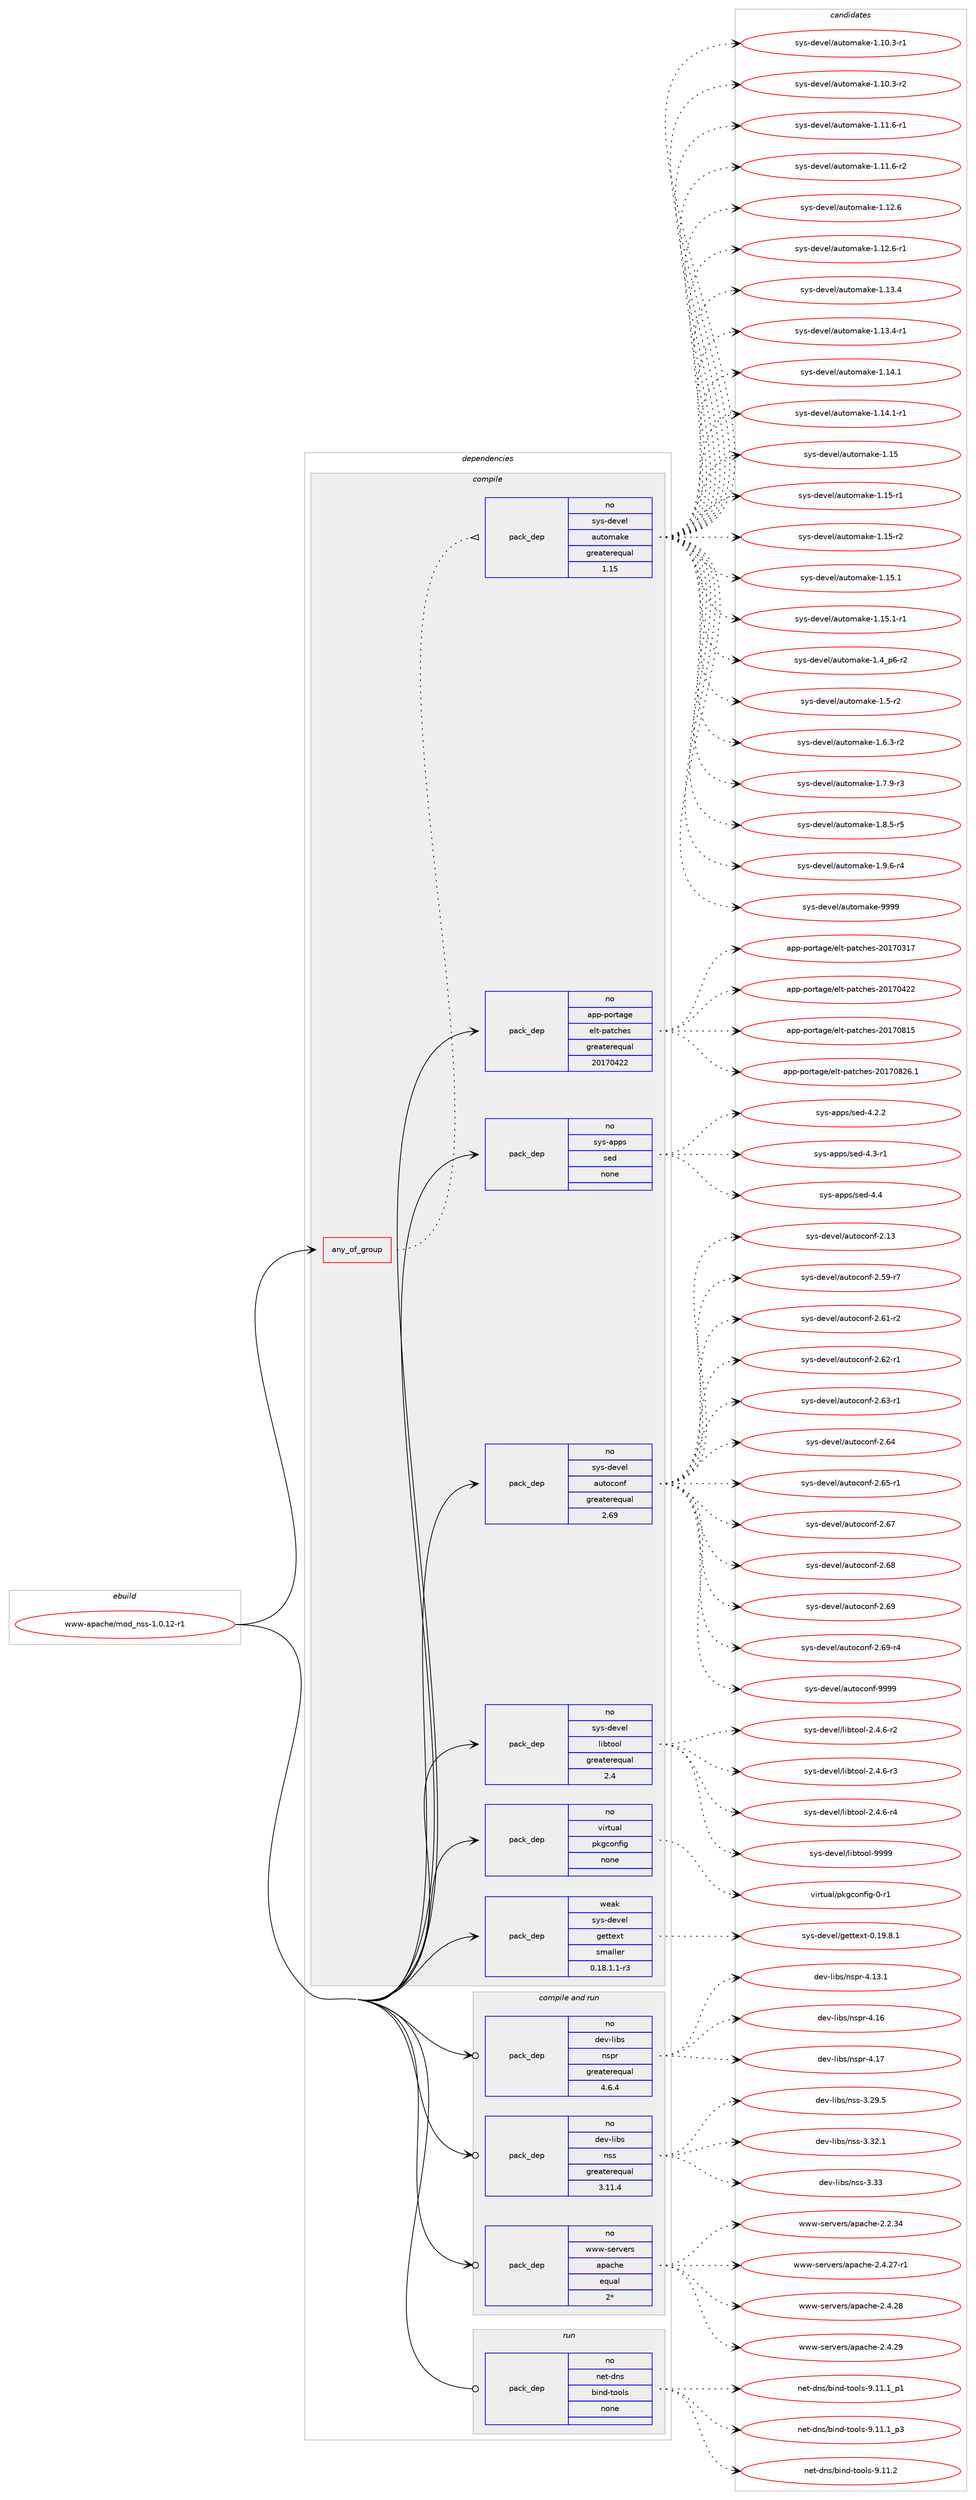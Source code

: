 digraph prolog {

# *************
# Graph options
# *************

newrank=true;
concentrate=true;
compound=true;
graph [rankdir=LR,fontname=Helvetica,fontsize=10,ranksep=1.5];#, ranksep=2.5, nodesep=0.2];
edge  [arrowhead=vee];
node  [fontname=Helvetica,fontsize=10];

# **********
# The ebuild
# **********

subgraph cluster_leftcol {
color=gray;
rank=same;
label=<<i>ebuild</i>>;
id [label="www-apache/mod_nss-1.0.12-r1", color=red, width=4, href="../www-apache/mod_nss-1.0.12-r1.svg"];
}

# ****************
# The dependencies
# ****************

subgraph cluster_midcol {
color=gray;
label=<<i>dependencies</i>>;
subgraph cluster_compile {
fillcolor="#eeeeee";
style=filled;
label=<<i>compile</i>>;
subgraph any8798 {
dependency499482 [label=<<TABLE BORDER="0" CELLBORDER="1" CELLSPACING="0" CELLPADDING="4"><TR><TD CELLPADDING="10">any_of_group</TD></TR></TABLE>>, shape=none, color=red];subgraph pack371260 {
dependency499483 [label=<<TABLE BORDER="0" CELLBORDER="1" CELLSPACING="0" CELLPADDING="4" WIDTH="220"><TR><TD ROWSPAN="6" CELLPADDING="30">pack_dep</TD></TR><TR><TD WIDTH="110">no</TD></TR><TR><TD>sys-devel</TD></TR><TR><TD>automake</TD></TR><TR><TD>greaterequal</TD></TR><TR><TD>1.15</TD></TR></TABLE>>, shape=none, color=blue];
}
dependency499482:e -> dependency499483:w [weight=20,style="dotted",arrowhead="oinv"];
}
id:e -> dependency499482:w [weight=20,style="solid",arrowhead="vee"];
subgraph pack371261 {
dependency499484 [label=<<TABLE BORDER="0" CELLBORDER="1" CELLSPACING="0" CELLPADDING="4" WIDTH="220"><TR><TD ROWSPAN="6" CELLPADDING="30">pack_dep</TD></TR><TR><TD WIDTH="110">no</TD></TR><TR><TD>app-portage</TD></TR><TR><TD>elt-patches</TD></TR><TR><TD>greaterequal</TD></TR><TR><TD>20170422</TD></TR></TABLE>>, shape=none, color=blue];
}
id:e -> dependency499484:w [weight=20,style="solid",arrowhead="vee"];
subgraph pack371262 {
dependency499485 [label=<<TABLE BORDER="0" CELLBORDER="1" CELLSPACING="0" CELLPADDING="4" WIDTH="220"><TR><TD ROWSPAN="6" CELLPADDING="30">pack_dep</TD></TR><TR><TD WIDTH="110">no</TD></TR><TR><TD>sys-apps</TD></TR><TR><TD>sed</TD></TR><TR><TD>none</TD></TR><TR><TD></TD></TR></TABLE>>, shape=none, color=blue];
}
id:e -> dependency499485:w [weight=20,style="solid",arrowhead="vee"];
subgraph pack371263 {
dependency499486 [label=<<TABLE BORDER="0" CELLBORDER="1" CELLSPACING="0" CELLPADDING="4" WIDTH="220"><TR><TD ROWSPAN="6" CELLPADDING="30">pack_dep</TD></TR><TR><TD WIDTH="110">no</TD></TR><TR><TD>sys-devel</TD></TR><TR><TD>autoconf</TD></TR><TR><TD>greaterequal</TD></TR><TR><TD>2.69</TD></TR></TABLE>>, shape=none, color=blue];
}
id:e -> dependency499486:w [weight=20,style="solid",arrowhead="vee"];
subgraph pack371264 {
dependency499487 [label=<<TABLE BORDER="0" CELLBORDER="1" CELLSPACING="0" CELLPADDING="4" WIDTH="220"><TR><TD ROWSPAN="6" CELLPADDING="30">pack_dep</TD></TR><TR><TD WIDTH="110">no</TD></TR><TR><TD>sys-devel</TD></TR><TR><TD>libtool</TD></TR><TR><TD>greaterequal</TD></TR><TR><TD>2.4</TD></TR></TABLE>>, shape=none, color=blue];
}
id:e -> dependency499487:w [weight=20,style="solid",arrowhead="vee"];
subgraph pack371265 {
dependency499488 [label=<<TABLE BORDER="0" CELLBORDER="1" CELLSPACING="0" CELLPADDING="4" WIDTH="220"><TR><TD ROWSPAN="6" CELLPADDING="30">pack_dep</TD></TR><TR><TD WIDTH="110">no</TD></TR><TR><TD>virtual</TD></TR><TR><TD>pkgconfig</TD></TR><TR><TD>none</TD></TR><TR><TD></TD></TR></TABLE>>, shape=none, color=blue];
}
id:e -> dependency499488:w [weight=20,style="solid",arrowhead="vee"];
subgraph pack371266 {
dependency499489 [label=<<TABLE BORDER="0" CELLBORDER="1" CELLSPACING="0" CELLPADDING="4" WIDTH="220"><TR><TD ROWSPAN="6" CELLPADDING="30">pack_dep</TD></TR><TR><TD WIDTH="110">weak</TD></TR><TR><TD>sys-devel</TD></TR><TR><TD>gettext</TD></TR><TR><TD>smaller</TD></TR><TR><TD>0.18.1.1-r3</TD></TR></TABLE>>, shape=none, color=blue];
}
id:e -> dependency499489:w [weight=20,style="solid",arrowhead="vee"];
}
subgraph cluster_compileandrun {
fillcolor="#eeeeee";
style=filled;
label=<<i>compile and run</i>>;
subgraph pack371267 {
dependency499490 [label=<<TABLE BORDER="0" CELLBORDER="1" CELLSPACING="0" CELLPADDING="4" WIDTH="220"><TR><TD ROWSPAN="6" CELLPADDING="30">pack_dep</TD></TR><TR><TD WIDTH="110">no</TD></TR><TR><TD>dev-libs</TD></TR><TR><TD>nspr</TD></TR><TR><TD>greaterequal</TD></TR><TR><TD>4.6.4</TD></TR></TABLE>>, shape=none, color=blue];
}
id:e -> dependency499490:w [weight=20,style="solid",arrowhead="odotvee"];
subgraph pack371268 {
dependency499491 [label=<<TABLE BORDER="0" CELLBORDER="1" CELLSPACING="0" CELLPADDING="4" WIDTH="220"><TR><TD ROWSPAN="6" CELLPADDING="30">pack_dep</TD></TR><TR><TD WIDTH="110">no</TD></TR><TR><TD>dev-libs</TD></TR><TR><TD>nss</TD></TR><TR><TD>greaterequal</TD></TR><TR><TD>3.11.4</TD></TR></TABLE>>, shape=none, color=blue];
}
id:e -> dependency499491:w [weight=20,style="solid",arrowhead="odotvee"];
subgraph pack371269 {
dependency499492 [label=<<TABLE BORDER="0" CELLBORDER="1" CELLSPACING="0" CELLPADDING="4" WIDTH="220"><TR><TD ROWSPAN="6" CELLPADDING="30">pack_dep</TD></TR><TR><TD WIDTH="110">no</TD></TR><TR><TD>www-servers</TD></TR><TR><TD>apache</TD></TR><TR><TD>equal</TD></TR><TR><TD>2*</TD></TR></TABLE>>, shape=none, color=blue];
}
id:e -> dependency499492:w [weight=20,style="solid",arrowhead="odotvee"];
}
subgraph cluster_run {
fillcolor="#eeeeee";
style=filled;
label=<<i>run</i>>;
subgraph pack371270 {
dependency499493 [label=<<TABLE BORDER="0" CELLBORDER="1" CELLSPACING="0" CELLPADDING="4" WIDTH="220"><TR><TD ROWSPAN="6" CELLPADDING="30">pack_dep</TD></TR><TR><TD WIDTH="110">no</TD></TR><TR><TD>net-dns</TD></TR><TR><TD>bind-tools</TD></TR><TR><TD>none</TD></TR><TR><TD></TD></TR></TABLE>>, shape=none, color=blue];
}
id:e -> dependency499493:w [weight=20,style="solid",arrowhead="odot"];
}
}

# **************
# The candidates
# **************

subgraph cluster_choices {
rank=same;
color=gray;
label=<<i>candidates</i>>;

subgraph choice371260 {
color=black;
nodesep=1;
choice11512111545100101118101108479711711611110997107101454946494846514511449 [label="sys-devel/automake-1.10.3-r1", color=red, width=4,href="../sys-devel/automake-1.10.3-r1.svg"];
choice11512111545100101118101108479711711611110997107101454946494846514511450 [label="sys-devel/automake-1.10.3-r2", color=red, width=4,href="../sys-devel/automake-1.10.3-r2.svg"];
choice11512111545100101118101108479711711611110997107101454946494946544511449 [label="sys-devel/automake-1.11.6-r1", color=red, width=4,href="../sys-devel/automake-1.11.6-r1.svg"];
choice11512111545100101118101108479711711611110997107101454946494946544511450 [label="sys-devel/automake-1.11.6-r2", color=red, width=4,href="../sys-devel/automake-1.11.6-r2.svg"];
choice1151211154510010111810110847971171161111099710710145494649504654 [label="sys-devel/automake-1.12.6", color=red, width=4,href="../sys-devel/automake-1.12.6.svg"];
choice11512111545100101118101108479711711611110997107101454946495046544511449 [label="sys-devel/automake-1.12.6-r1", color=red, width=4,href="../sys-devel/automake-1.12.6-r1.svg"];
choice1151211154510010111810110847971171161111099710710145494649514652 [label="sys-devel/automake-1.13.4", color=red, width=4,href="../sys-devel/automake-1.13.4.svg"];
choice11512111545100101118101108479711711611110997107101454946495146524511449 [label="sys-devel/automake-1.13.4-r1", color=red, width=4,href="../sys-devel/automake-1.13.4-r1.svg"];
choice1151211154510010111810110847971171161111099710710145494649524649 [label="sys-devel/automake-1.14.1", color=red, width=4,href="../sys-devel/automake-1.14.1.svg"];
choice11512111545100101118101108479711711611110997107101454946495246494511449 [label="sys-devel/automake-1.14.1-r1", color=red, width=4,href="../sys-devel/automake-1.14.1-r1.svg"];
choice115121115451001011181011084797117116111109971071014549464953 [label="sys-devel/automake-1.15", color=red, width=4,href="../sys-devel/automake-1.15.svg"];
choice1151211154510010111810110847971171161111099710710145494649534511449 [label="sys-devel/automake-1.15-r1", color=red, width=4,href="../sys-devel/automake-1.15-r1.svg"];
choice1151211154510010111810110847971171161111099710710145494649534511450 [label="sys-devel/automake-1.15-r2", color=red, width=4,href="../sys-devel/automake-1.15-r2.svg"];
choice1151211154510010111810110847971171161111099710710145494649534649 [label="sys-devel/automake-1.15.1", color=red, width=4,href="../sys-devel/automake-1.15.1.svg"];
choice11512111545100101118101108479711711611110997107101454946495346494511449 [label="sys-devel/automake-1.15.1-r1", color=red, width=4,href="../sys-devel/automake-1.15.1-r1.svg"];
choice115121115451001011181011084797117116111109971071014549465295112544511450 [label="sys-devel/automake-1.4_p6-r2", color=red, width=4,href="../sys-devel/automake-1.4_p6-r2.svg"];
choice11512111545100101118101108479711711611110997107101454946534511450 [label="sys-devel/automake-1.5-r2", color=red, width=4,href="../sys-devel/automake-1.5-r2.svg"];
choice115121115451001011181011084797117116111109971071014549465446514511450 [label="sys-devel/automake-1.6.3-r2", color=red, width=4,href="../sys-devel/automake-1.6.3-r2.svg"];
choice115121115451001011181011084797117116111109971071014549465546574511451 [label="sys-devel/automake-1.7.9-r3", color=red, width=4,href="../sys-devel/automake-1.7.9-r3.svg"];
choice115121115451001011181011084797117116111109971071014549465646534511453 [label="sys-devel/automake-1.8.5-r5", color=red, width=4,href="../sys-devel/automake-1.8.5-r5.svg"];
choice115121115451001011181011084797117116111109971071014549465746544511452 [label="sys-devel/automake-1.9.6-r4", color=red, width=4,href="../sys-devel/automake-1.9.6-r4.svg"];
choice115121115451001011181011084797117116111109971071014557575757 [label="sys-devel/automake-9999", color=red, width=4,href="../sys-devel/automake-9999.svg"];
dependency499483:e -> choice11512111545100101118101108479711711611110997107101454946494846514511449:w [style=dotted,weight="100"];
dependency499483:e -> choice11512111545100101118101108479711711611110997107101454946494846514511450:w [style=dotted,weight="100"];
dependency499483:e -> choice11512111545100101118101108479711711611110997107101454946494946544511449:w [style=dotted,weight="100"];
dependency499483:e -> choice11512111545100101118101108479711711611110997107101454946494946544511450:w [style=dotted,weight="100"];
dependency499483:e -> choice1151211154510010111810110847971171161111099710710145494649504654:w [style=dotted,weight="100"];
dependency499483:e -> choice11512111545100101118101108479711711611110997107101454946495046544511449:w [style=dotted,weight="100"];
dependency499483:e -> choice1151211154510010111810110847971171161111099710710145494649514652:w [style=dotted,weight="100"];
dependency499483:e -> choice11512111545100101118101108479711711611110997107101454946495146524511449:w [style=dotted,weight="100"];
dependency499483:e -> choice1151211154510010111810110847971171161111099710710145494649524649:w [style=dotted,weight="100"];
dependency499483:e -> choice11512111545100101118101108479711711611110997107101454946495246494511449:w [style=dotted,weight="100"];
dependency499483:e -> choice115121115451001011181011084797117116111109971071014549464953:w [style=dotted,weight="100"];
dependency499483:e -> choice1151211154510010111810110847971171161111099710710145494649534511449:w [style=dotted,weight="100"];
dependency499483:e -> choice1151211154510010111810110847971171161111099710710145494649534511450:w [style=dotted,weight="100"];
dependency499483:e -> choice1151211154510010111810110847971171161111099710710145494649534649:w [style=dotted,weight="100"];
dependency499483:e -> choice11512111545100101118101108479711711611110997107101454946495346494511449:w [style=dotted,weight="100"];
dependency499483:e -> choice115121115451001011181011084797117116111109971071014549465295112544511450:w [style=dotted,weight="100"];
dependency499483:e -> choice11512111545100101118101108479711711611110997107101454946534511450:w [style=dotted,weight="100"];
dependency499483:e -> choice115121115451001011181011084797117116111109971071014549465446514511450:w [style=dotted,weight="100"];
dependency499483:e -> choice115121115451001011181011084797117116111109971071014549465546574511451:w [style=dotted,weight="100"];
dependency499483:e -> choice115121115451001011181011084797117116111109971071014549465646534511453:w [style=dotted,weight="100"];
dependency499483:e -> choice115121115451001011181011084797117116111109971071014549465746544511452:w [style=dotted,weight="100"];
dependency499483:e -> choice115121115451001011181011084797117116111109971071014557575757:w [style=dotted,weight="100"];
}
subgraph choice371261 {
color=black;
nodesep=1;
choice97112112451121111141169710310147101108116451129711699104101115455048495548514955 [label="app-portage/elt-patches-20170317", color=red, width=4,href="../app-portage/elt-patches-20170317.svg"];
choice97112112451121111141169710310147101108116451129711699104101115455048495548525050 [label="app-portage/elt-patches-20170422", color=red, width=4,href="../app-portage/elt-patches-20170422.svg"];
choice97112112451121111141169710310147101108116451129711699104101115455048495548564953 [label="app-portage/elt-patches-20170815", color=red, width=4,href="../app-portage/elt-patches-20170815.svg"];
choice971121124511211111411697103101471011081164511297116991041011154550484955485650544649 [label="app-portage/elt-patches-20170826.1", color=red, width=4,href="../app-portage/elt-patches-20170826.1.svg"];
dependency499484:e -> choice97112112451121111141169710310147101108116451129711699104101115455048495548514955:w [style=dotted,weight="100"];
dependency499484:e -> choice97112112451121111141169710310147101108116451129711699104101115455048495548525050:w [style=dotted,weight="100"];
dependency499484:e -> choice97112112451121111141169710310147101108116451129711699104101115455048495548564953:w [style=dotted,weight="100"];
dependency499484:e -> choice971121124511211111411697103101471011081164511297116991041011154550484955485650544649:w [style=dotted,weight="100"];
}
subgraph choice371262 {
color=black;
nodesep=1;
choice115121115459711211211547115101100455246504650 [label="sys-apps/sed-4.2.2", color=red, width=4,href="../sys-apps/sed-4.2.2.svg"];
choice115121115459711211211547115101100455246514511449 [label="sys-apps/sed-4.3-r1", color=red, width=4,href="../sys-apps/sed-4.3-r1.svg"];
choice11512111545971121121154711510110045524652 [label="sys-apps/sed-4.4", color=red, width=4,href="../sys-apps/sed-4.4.svg"];
dependency499485:e -> choice115121115459711211211547115101100455246504650:w [style=dotted,weight="100"];
dependency499485:e -> choice115121115459711211211547115101100455246514511449:w [style=dotted,weight="100"];
dependency499485:e -> choice11512111545971121121154711510110045524652:w [style=dotted,weight="100"];
}
subgraph choice371263 {
color=black;
nodesep=1;
choice115121115451001011181011084797117116111991111101024550464951 [label="sys-devel/autoconf-2.13", color=red, width=4,href="../sys-devel/autoconf-2.13.svg"];
choice1151211154510010111810110847971171161119911111010245504653574511455 [label="sys-devel/autoconf-2.59-r7", color=red, width=4,href="../sys-devel/autoconf-2.59-r7.svg"];
choice1151211154510010111810110847971171161119911111010245504654494511450 [label="sys-devel/autoconf-2.61-r2", color=red, width=4,href="../sys-devel/autoconf-2.61-r2.svg"];
choice1151211154510010111810110847971171161119911111010245504654504511449 [label="sys-devel/autoconf-2.62-r1", color=red, width=4,href="../sys-devel/autoconf-2.62-r1.svg"];
choice1151211154510010111810110847971171161119911111010245504654514511449 [label="sys-devel/autoconf-2.63-r1", color=red, width=4,href="../sys-devel/autoconf-2.63-r1.svg"];
choice115121115451001011181011084797117116111991111101024550465452 [label="sys-devel/autoconf-2.64", color=red, width=4,href="../sys-devel/autoconf-2.64.svg"];
choice1151211154510010111810110847971171161119911111010245504654534511449 [label="sys-devel/autoconf-2.65-r1", color=red, width=4,href="../sys-devel/autoconf-2.65-r1.svg"];
choice115121115451001011181011084797117116111991111101024550465455 [label="sys-devel/autoconf-2.67", color=red, width=4,href="../sys-devel/autoconf-2.67.svg"];
choice115121115451001011181011084797117116111991111101024550465456 [label="sys-devel/autoconf-2.68", color=red, width=4,href="../sys-devel/autoconf-2.68.svg"];
choice115121115451001011181011084797117116111991111101024550465457 [label="sys-devel/autoconf-2.69", color=red, width=4,href="../sys-devel/autoconf-2.69.svg"];
choice1151211154510010111810110847971171161119911111010245504654574511452 [label="sys-devel/autoconf-2.69-r4", color=red, width=4,href="../sys-devel/autoconf-2.69-r4.svg"];
choice115121115451001011181011084797117116111991111101024557575757 [label="sys-devel/autoconf-9999", color=red, width=4,href="../sys-devel/autoconf-9999.svg"];
dependency499486:e -> choice115121115451001011181011084797117116111991111101024550464951:w [style=dotted,weight="100"];
dependency499486:e -> choice1151211154510010111810110847971171161119911111010245504653574511455:w [style=dotted,weight="100"];
dependency499486:e -> choice1151211154510010111810110847971171161119911111010245504654494511450:w [style=dotted,weight="100"];
dependency499486:e -> choice1151211154510010111810110847971171161119911111010245504654504511449:w [style=dotted,weight="100"];
dependency499486:e -> choice1151211154510010111810110847971171161119911111010245504654514511449:w [style=dotted,weight="100"];
dependency499486:e -> choice115121115451001011181011084797117116111991111101024550465452:w [style=dotted,weight="100"];
dependency499486:e -> choice1151211154510010111810110847971171161119911111010245504654534511449:w [style=dotted,weight="100"];
dependency499486:e -> choice115121115451001011181011084797117116111991111101024550465455:w [style=dotted,weight="100"];
dependency499486:e -> choice115121115451001011181011084797117116111991111101024550465456:w [style=dotted,weight="100"];
dependency499486:e -> choice115121115451001011181011084797117116111991111101024550465457:w [style=dotted,weight="100"];
dependency499486:e -> choice1151211154510010111810110847971171161119911111010245504654574511452:w [style=dotted,weight="100"];
dependency499486:e -> choice115121115451001011181011084797117116111991111101024557575757:w [style=dotted,weight="100"];
}
subgraph choice371264 {
color=black;
nodesep=1;
choice1151211154510010111810110847108105981161111111084550465246544511450 [label="sys-devel/libtool-2.4.6-r2", color=red, width=4,href="../sys-devel/libtool-2.4.6-r2.svg"];
choice1151211154510010111810110847108105981161111111084550465246544511451 [label="sys-devel/libtool-2.4.6-r3", color=red, width=4,href="../sys-devel/libtool-2.4.6-r3.svg"];
choice1151211154510010111810110847108105981161111111084550465246544511452 [label="sys-devel/libtool-2.4.6-r4", color=red, width=4,href="../sys-devel/libtool-2.4.6-r4.svg"];
choice1151211154510010111810110847108105981161111111084557575757 [label="sys-devel/libtool-9999", color=red, width=4,href="../sys-devel/libtool-9999.svg"];
dependency499487:e -> choice1151211154510010111810110847108105981161111111084550465246544511450:w [style=dotted,weight="100"];
dependency499487:e -> choice1151211154510010111810110847108105981161111111084550465246544511451:w [style=dotted,weight="100"];
dependency499487:e -> choice1151211154510010111810110847108105981161111111084550465246544511452:w [style=dotted,weight="100"];
dependency499487:e -> choice1151211154510010111810110847108105981161111111084557575757:w [style=dotted,weight="100"];
}
subgraph choice371265 {
color=black;
nodesep=1;
choice11810511411611797108471121071039911111010210510345484511449 [label="virtual/pkgconfig-0-r1", color=red, width=4,href="../virtual/pkgconfig-0-r1.svg"];
dependency499488:e -> choice11810511411611797108471121071039911111010210510345484511449:w [style=dotted,weight="100"];
}
subgraph choice371266 {
color=black;
nodesep=1;
choice1151211154510010111810110847103101116116101120116454846495746564649 [label="sys-devel/gettext-0.19.8.1", color=red, width=4,href="../sys-devel/gettext-0.19.8.1.svg"];
dependency499489:e -> choice1151211154510010111810110847103101116116101120116454846495746564649:w [style=dotted,weight="100"];
}
subgraph choice371267 {
color=black;
nodesep=1;
choice10010111845108105981154711011511211445524649514649 [label="dev-libs/nspr-4.13.1", color=red, width=4,href="../dev-libs/nspr-4.13.1.svg"];
choice1001011184510810598115471101151121144552464954 [label="dev-libs/nspr-4.16", color=red, width=4,href="../dev-libs/nspr-4.16.svg"];
choice1001011184510810598115471101151121144552464955 [label="dev-libs/nspr-4.17", color=red, width=4,href="../dev-libs/nspr-4.17.svg"];
dependency499490:e -> choice10010111845108105981154711011511211445524649514649:w [style=dotted,weight="100"];
dependency499490:e -> choice1001011184510810598115471101151121144552464954:w [style=dotted,weight="100"];
dependency499490:e -> choice1001011184510810598115471101151121144552464955:w [style=dotted,weight="100"];
}
subgraph choice371268 {
color=black;
nodesep=1;
choice10010111845108105981154711011511545514650574653 [label="dev-libs/nss-3.29.5", color=red, width=4,href="../dev-libs/nss-3.29.5.svg"];
choice10010111845108105981154711011511545514651504649 [label="dev-libs/nss-3.32.1", color=red, width=4,href="../dev-libs/nss-3.32.1.svg"];
choice1001011184510810598115471101151154551465151 [label="dev-libs/nss-3.33", color=red, width=4,href="../dev-libs/nss-3.33.svg"];
dependency499491:e -> choice10010111845108105981154711011511545514650574653:w [style=dotted,weight="100"];
dependency499491:e -> choice10010111845108105981154711011511545514651504649:w [style=dotted,weight="100"];
dependency499491:e -> choice1001011184510810598115471101151154551465151:w [style=dotted,weight="100"];
}
subgraph choice371269 {
color=black;
nodesep=1;
choice119119119451151011141181011141154797112979910410145504650465152 [label="www-servers/apache-2.2.34", color=red, width=4,href="../www-servers/apache-2.2.34.svg"];
choice1191191194511510111411810111411547971129799104101455046524650554511449 [label="www-servers/apache-2.4.27-r1", color=red, width=4,href="../www-servers/apache-2.4.27-r1.svg"];
choice119119119451151011141181011141154797112979910410145504652465056 [label="www-servers/apache-2.4.28", color=red, width=4,href="../www-servers/apache-2.4.28.svg"];
choice119119119451151011141181011141154797112979910410145504652465057 [label="www-servers/apache-2.4.29", color=red, width=4,href="../www-servers/apache-2.4.29.svg"];
dependency499492:e -> choice119119119451151011141181011141154797112979910410145504650465152:w [style=dotted,weight="100"];
dependency499492:e -> choice1191191194511510111411810111411547971129799104101455046524650554511449:w [style=dotted,weight="100"];
dependency499492:e -> choice119119119451151011141181011141154797112979910410145504652465056:w [style=dotted,weight="100"];
dependency499492:e -> choice119119119451151011141181011141154797112979910410145504652465057:w [style=dotted,weight="100"];
}
subgraph choice371270 {
color=black;
nodesep=1;
choice11010111645100110115479810511010045116111111108115455746494946499511249 [label="net-dns/bind-tools-9.11.1_p1", color=red, width=4,href="../net-dns/bind-tools-9.11.1_p1.svg"];
choice11010111645100110115479810511010045116111111108115455746494946499511251 [label="net-dns/bind-tools-9.11.1_p3", color=red, width=4,href="../net-dns/bind-tools-9.11.1_p3.svg"];
choice1101011164510011011547981051101004511611111110811545574649494650 [label="net-dns/bind-tools-9.11.2", color=red, width=4,href="../net-dns/bind-tools-9.11.2.svg"];
dependency499493:e -> choice11010111645100110115479810511010045116111111108115455746494946499511249:w [style=dotted,weight="100"];
dependency499493:e -> choice11010111645100110115479810511010045116111111108115455746494946499511251:w [style=dotted,weight="100"];
dependency499493:e -> choice1101011164510011011547981051101004511611111110811545574649494650:w [style=dotted,weight="100"];
}
}

}

